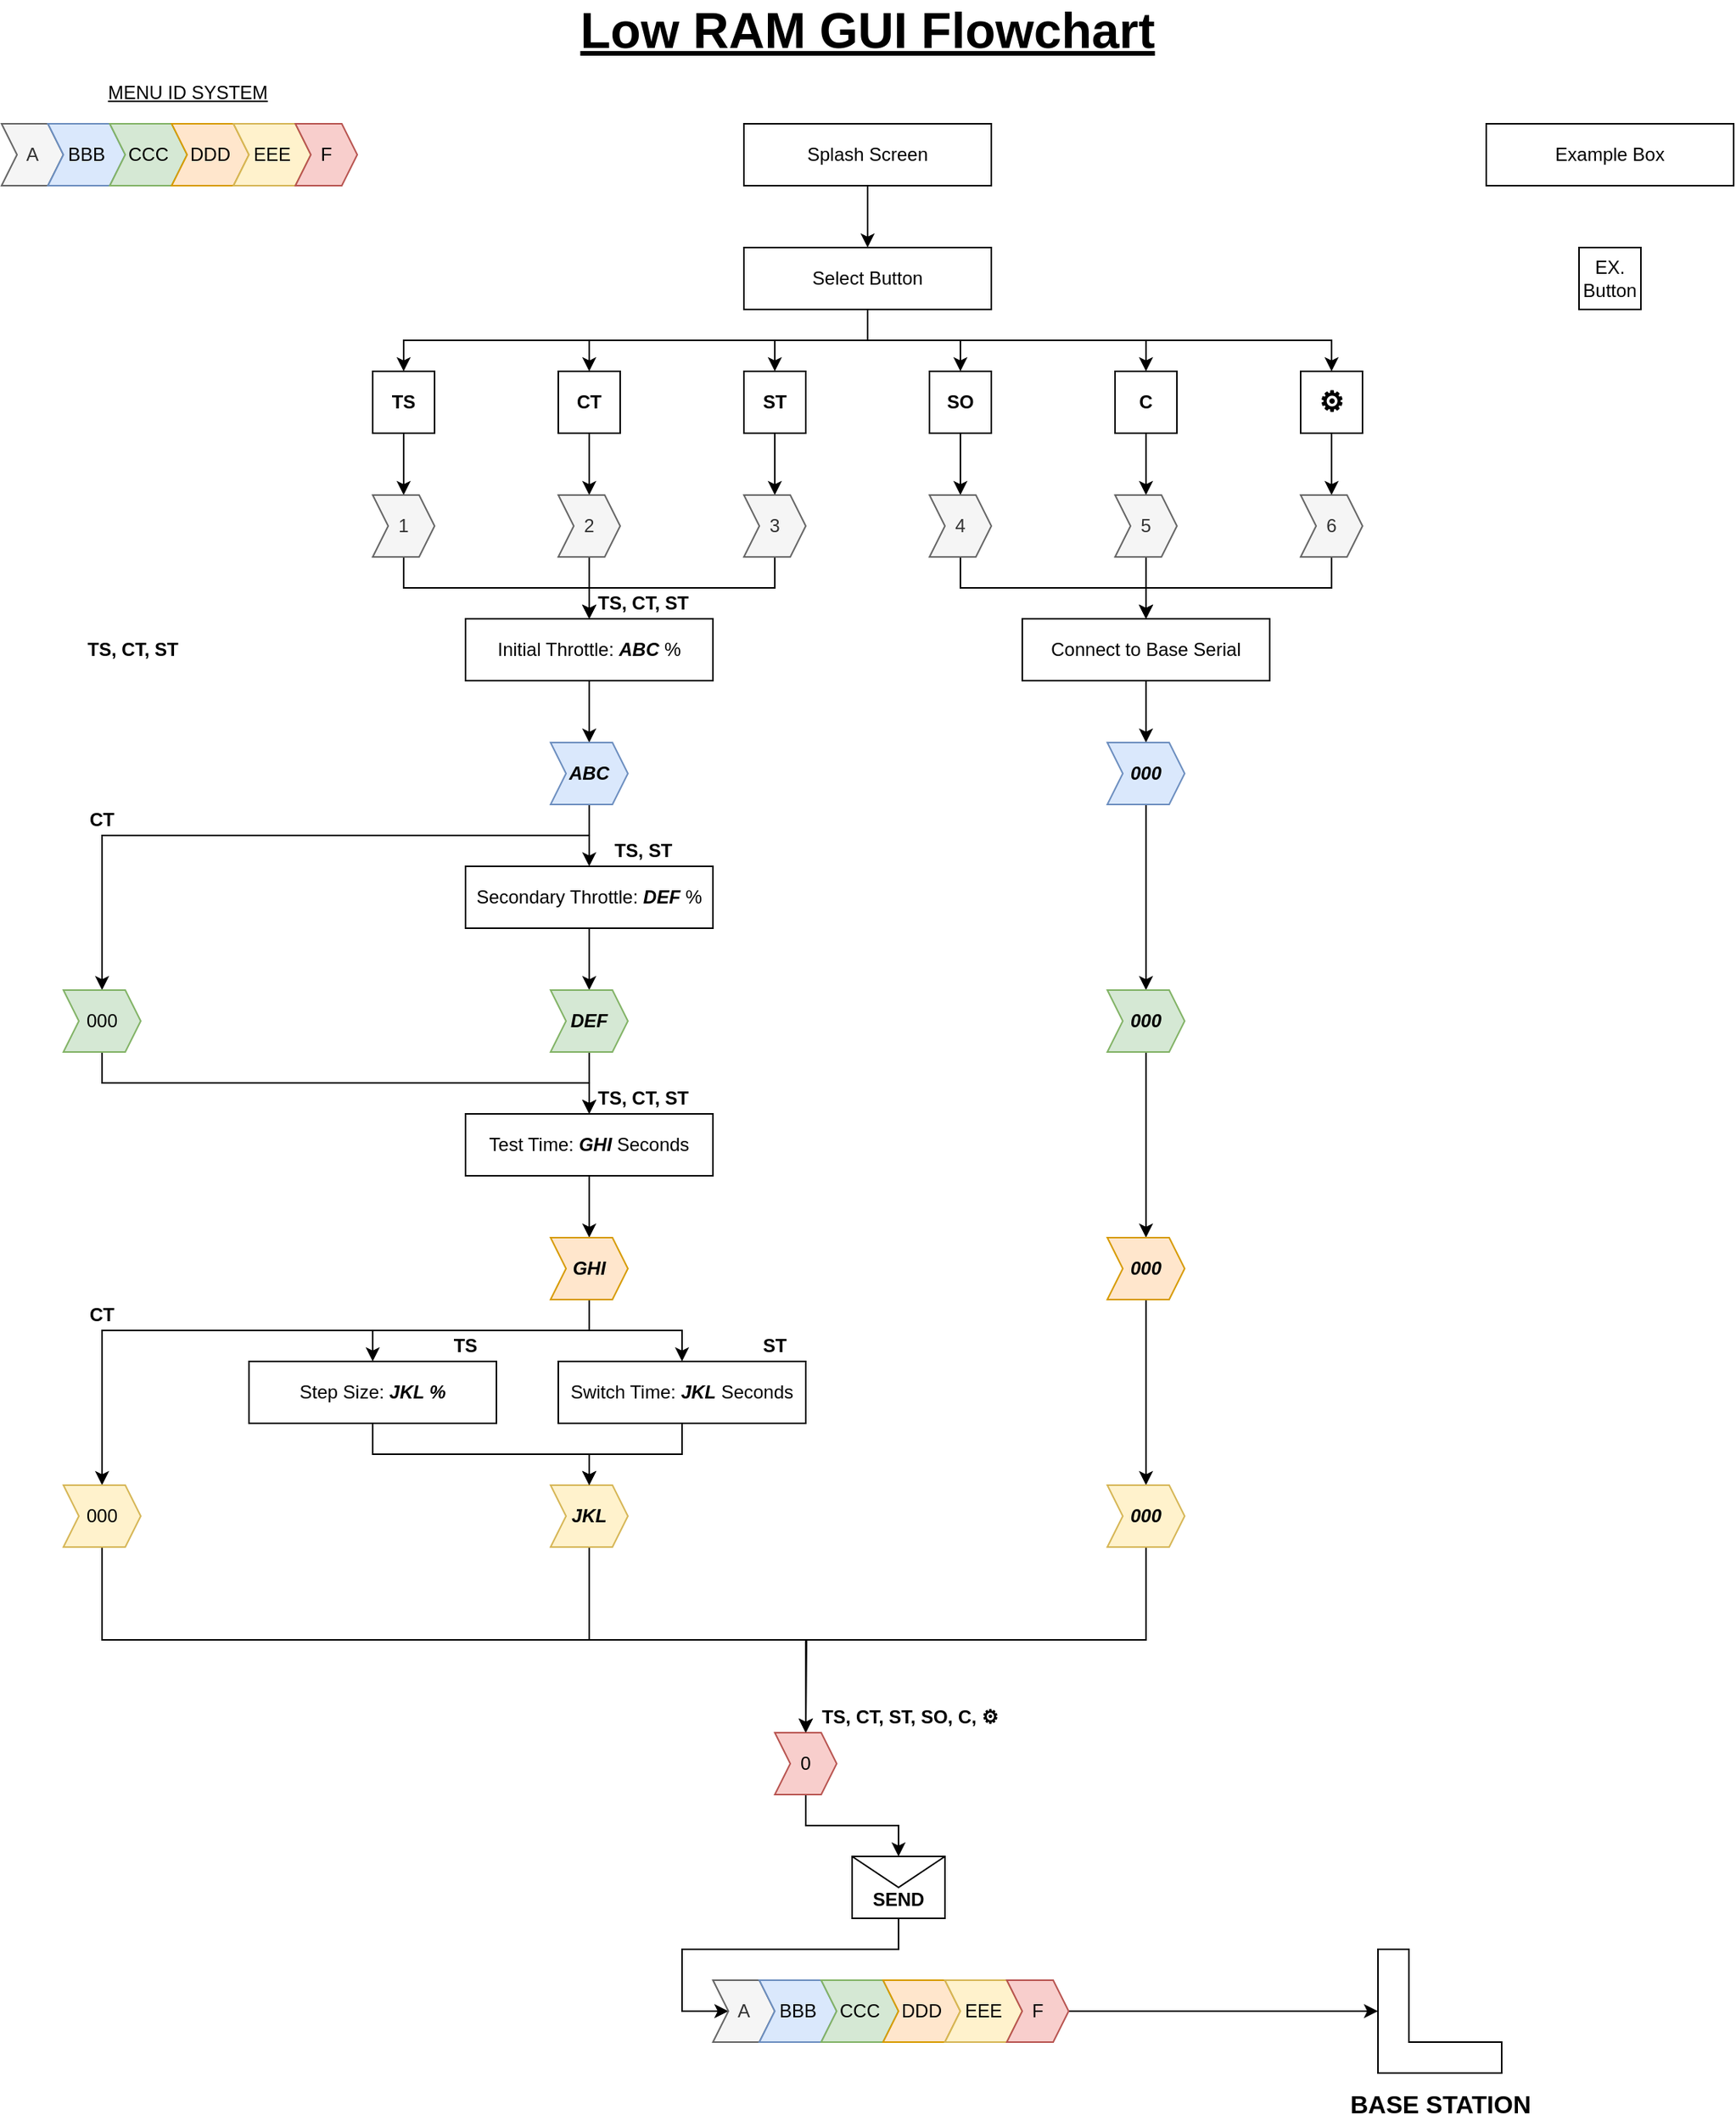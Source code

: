 <mxfile version="14.4.8" type="device"><diagram id="AKbvAHI2fHkp-03mVji-" name="Page-1"><mxGraphModel dx="2062" dy="1154" grid="1" gridSize="10" guides="1" tooltips="1" connect="1" arrows="1" fold="1" page="1" pageScale="1" pageWidth="1200" pageHeight="1600" math="0" shadow="0"><root><mxCell id="0"/><mxCell id="1" parent="0"/><mxCell id="xRw6has1vxs1SUQMgsNG-7" style="edgeStyle=orthogonalEdgeStyle;rounded=0;orthogonalLoop=1;jettySize=auto;html=1;exitX=0.5;exitY=1;exitDx=0;exitDy=0;" edge="1" parent="1" source="xRw6has1vxs1SUQMgsNG-1" target="xRw6has1vxs1SUQMgsNG-6"><mxGeometry relative="1" as="geometry"/></mxCell><mxCell id="xRw6has1vxs1SUQMgsNG-1" value="Splash Screen" style="rounded=0;whiteSpace=wrap;html=1;" vertex="1" parent="1"><mxGeometry x="520" y="120" width="160" height="40" as="geometry"/></mxCell><mxCell id="xRw6has1vxs1SUQMgsNG-21" style="edgeStyle=orthogonalEdgeStyle;rounded=0;orthogonalLoop=1;jettySize=auto;html=1;exitX=0.5;exitY=1;exitDx=0;exitDy=0;entryX=0.5;entryY=0;entryDx=0;entryDy=0;" edge="1" parent="1" source="xRw6has1vxs1SUQMgsNG-6" target="xRw6has1vxs1SUQMgsNG-16"><mxGeometry relative="1" as="geometry"><Array as="points"><mxPoint x="600" y="260"/><mxPoint x="300" y="260"/></Array></mxGeometry></mxCell><mxCell id="xRw6has1vxs1SUQMgsNG-22" style="edgeStyle=orthogonalEdgeStyle;rounded=0;orthogonalLoop=1;jettySize=auto;html=1;entryX=0.5;entryY=0;entryDx=0;entryDy=0;" edge="1" parent="1" source="xRw6has1vxs1SUQMgsNG-6" target="xRw6has1vxs1SUQMgsNG-13"><mxGeometry relative="1" as="geometry"><Array as="points"><mxPoint x="600" y="260"/><mxPoint x="420" y="260"/></Array></mxGeometry></mxCell><mxCell id="xRw6has1vxs1SUQMgsNG-23" style="edgeStyle=orthogonalEdgeStyle;rounded=0;orthogonalLoop=1;jettySize=auto;html=1;exitX=0.5;exitY=1;exitDx=0;exitDy=0;entryX=0.5;entryY=0;entryDx=0;entryDy=0;" edge="1" parent="1" source="xRw6has1vxs1SUQMgsNG-6" target="xRw6has1vxs1SUQMgsNG-10"><mxGeometry relative="1" as="geometry"/></mxCell><mxCell id="xRw6has1vxs1SUQMgsNG-24" style="edgeStyle=orthogonalEdgeStyle;rounded=0;orthogonalLoop=1;jettySize=auto;html=1;exitX=0.5;exitY=1;exitDx=0;exitDy=0;entryX=0.5;entryY=0;entryDx=0;entryDy=0;" edge="1" parent="1" source="xRw6has1vxs1SUQMgsNG-6" target="xRw6has1vxs1SUQMgsNG-17"><mxGeometry relative="1" as="geometry"/></mxCell><mxCell id="xRw6has1vxs1SUQMgsNG-25" style="edgeStyle=orthogonalEdgeStyle;rounded=0;orthogonalLoop=1;jettySize=auto;html=1;exitX=0.5;exitY=1;exitDx=0;exitDy=0;entryX=0.5;entryY=0;entryDx=0;entryDy=0;" edge="1" parent="1" source="xRw6has1vxs1SUQMgsNG-6" target="xRw6has1vxs1SUQMgsNG-18"><mxGeometry relative="1" as="geometry"/></mxCell><mxCell id="xRw6has1vxs1SUQMgsNG-26" style="edgeStyle=orthogonalEdgeStyle;rounded=0;orthogonalLoop=1;jettySize=auto;html=1;exitX=0.5;exitY=1;exitDx=0;exitDy=0;" edge="1" parent="1" source="xRw6has1vxs1SUQMgsNG-6" target="xRw6has1vxs1SUQMgsNG-19"><mxGeometry relative="1" as="geometry"/></mxCell><mxCell id="xRw6has1vxs1SUQMgsNG-6" value="Select Button" style="rounded=0;whiteSpace=wrap;html=1;" vertex="1" parent="1"><mxGeometry x="520" y="200" width="160" height="40" as="geometry"/></mxCell><mxCell id="xRw6has1vxs1SUQMgsNG-8" value="Example Box" style="rounded=0;whiteSpace=wrap;html=1;" vertex="1" parent="1"><mxGeometry x="1000" y="120" width="160" height="40" as="geometry"/></mxCell><mxCell id="xRw6has1vxs1SUQMgsNG-9" value="EX. Button" style="rounded=0;whiteSpace=wrap;html=1;" vertex="1" parent="1"><mxGeometry x="1060" y="200" width="40" height="40" as="geometry"/></mxCell><mxCell id="xRw6has1vxs1SUQMgsNG-82" style="edgeStyle=orthogonalEdgeStyle;rounded=0;orthogonalLoop=1;jettySize=auto;html=1;exitX=0.5;exitY=1;exitDx=0;exitDy=0;" edge="1" parent="1" source="xRw6has1vxs1SUQMgsNG-10" target="xRw6has1vxs1SUQMgsNG-57"><mxGeometry relative="1" as="geometry"/></mxCell><mxCell id="xRw6has1vxs1SUQMgsNG-10" value="&lt;b&gt;ST&lt;/b&gt;" style="rounded=0;whiteSpace=wrap;html=1;" vertex="1" parent="1"><mxGeometry x="520" y="280" width="40" height="40" as="geometry"/></mxCell><mxCell id="xRw6has1vxs1SUQMgsNG-81" style="edgeStyle=orthogonalEdgeStyle;rounded=0;orthogonalLoop=1;jettySize=auto;html=1;exitX=0.5;exitY=1;exitDx=0;exitDy=0;entryX=0.5;entryY=0;entryDx=0;entryDy=0;" edge="1" parent="1" source="xRw6has1vxs1SUQMgsNG-13" target="xRw6has1vxs1SUQMgsNG-51"><mxGeometry relative="1" as="geometry"/></mxCell><mxCell id="xRw6has1vxs1SUQMgsNG-13" value="&lt;b&gt;CT&lt;/b&gt;" style="rounded=0;whiteSpace=wrap;html=1;" vertex="1" parent="1"><mxGeometry x="400" y="280" width="40" height="40" as="geometry"/></mxCell><mxCell id="xRw6has1vxs1SUQMgsNG-80" style="edgeStyle=orthogonalEdgeStyle;rounded=0;orthogonalLoop=1;jettySize=auto;html=1;exitX=0.5;exitY=1;exitDx=0;exitDy=0;entryX=0.5;entryY=0;entryDx=0;entryDy=0;" edge="1" parent="1" source="xRw6has1vxs1SUQMgsNG-16" target="xRw6has1vxs1SUQMgsNG-49"><mxGeometry relative="1" as="geometry"/></mxCell><mxCell id="xRw6has1vxs1SUQMgsNG-16" value="&lt;b&gt;TS&lt;/b&gt;" style="rounded=0;whiteSpace=wrap;html=1;" vertex="1" parent="1"><mxGeometry x="280" y="280" width="40" height="40" as="geometry"/></mxCell><mxCell id="xRw6has1vxs1SUQMgsNG-83" style="edgeStyle=orthogonalEdgeStyle;rounded=0;orthogonalLoop=1;jettySize=auto;html=1;exitX=0.5;exitY=1;exitDx=0;exitDy=0;entryX=0.5;entryY=0;entryDx=0;entryDy=0;" edge="1" parent="1" source="xRw6has1vxs1SUQMgsNG-17" target="xRw6has1vxs1SUQMgsNG-56"><mxGeometry relative="1" as="geometry"/></mxCell><mxCell id="xRw6has1vxs1SUQMgsNG-17" value="&lt;b&gt;SO&lt;/b&gt;" style="rounded=0;whiteSpace=wrap;html=1;" vertex="1" parent="1"><mxGeometry x="640" y="280" width="40" height="40" as="geometry"/></mxCell><mxCell id="xRw6has1vxs1SUQMgsNG-84" style="edgeStyle=orthogonalEdgeStyle;rounded=0;orthogonalLoop=1;jettySize=auto;html=1;exitX=0.5;exitY=1;exitDx=0;exitDy=0;entryX=0.5;entryY=0;entryDx=0;entryDy=0;" edge="1" parent="1" source="xRw6has1vxs1SUQMgsNG-18" target="xRw6has1vxs1SUQMgsNG-55"><mxGeometry relative="1" as="geometry"/></mxCell><mxCell id="xRw6has1vxs1SUQMgsNG-18" value="&lt;b&gt;C&lt;/b&gt;" style="rounded=0;whiteSpace=wrap;html=1;" vertex="1" parent="1"><mxGeometry x="760" y="280" width="40" height="40" as="geometry"/></mxCell><mxCell id="xRw6has1vxs1SUQMgsNG-85" style="edgeStyle=orthogonalEdgeStyle;rounded=0;orthogonalLoop=1;jettySize=auto;html=1;exitX=0.5;exitY=1;exitDx=0;exitDy=0;entryX=0.5;entryY=0;entryDx=0;entryDy=0;" edge="1" parent="1" source="xRw6has1vxs1SUQMgsNG-19" target="xRw6has1vxs1SUQMgsNG-54"><mxGeometry relative="1" as="geometry"/></mxCell><mxCell id="xRw6has1vxs1SUQMgsNG-19" value="&lt;font style=&quot;font-size: 18px&quot;&gt;&lt;b&gt;⚙&lt;/b&gt;&lt;/font&gt;" style="rounded=0;whiteSpace=wrap;html=1;" vertex="1" parent="1"><mxGeometry x="880" y="280" width="40" height="40" as="geometry"/></mxCell><mxCell id="xRw6has1vxs1SUQMgsNG-65" style="edgeStyle=orthogonalEdgeStyle;rounded=0;orthogonalLoop=1;jettySize=auto;html=1;exitX=0.5;exitY=1;exitDx=0;exitDy=0;entryX=0.5;entryY=0;entryDx=0;entryDy=0;" edge="1" parent="1" source="xRw6has1vxs1SUQMgsNG-20" target="xRw6has1vxs1SUQMgsNG-64"><mxGeometry relative="1" as="geometry"/></mxCell><mxCell id="xRw6has1vxs1SUQMgsNG-20" value="Initial Throttle: &lt;i style=&quot;font-weight: bold&quot;&gt;ABC&amp;nbsp;&lt;/i&gt;%" style="rounded=0;whiteSpace=wrap;html=1;" vertex="1" parent="1"><mxGeometry x="340" y="440" width="160" height="40" as="geometry"/></mxCell><mxCell id="xRw6has1vxs1SUQMgsNG-34" value="&lt;font style=&quot;font-size: 32px&quot;&gt;&lt;b&gt;&lt;u&gt;Low RAM GUI Flowchart&lt;/u&gt;&lt;/b&gt;&lt;/font&gt;" style="text;html=1;strokeColor=none;fillColor=none;align=center;verticalAlign=middle;whiteSpace=wrap;rounded=0;" vertex="1" parent="1"><mxGeometry x="280" y="40" width="640" height="40" as="geometry"/></mxCell><mxCell id="xRw6has1vxs1SUQMgsNG-35" value="&lt;u&gt;MENU ID SYSTEM&lt;/u&gt;" style="text;html=1;align=center;verticalAlign=middle;resizable=0;points=[];autosize=1;" vertex="1" parent="1"><mxGeometry x="100" y="90" width="120" height="20" as="geometry"/></mxCell><mxCell id="xRw6has1vxs1SUQMgsNG-38" value="A" style="shape=step;perimeter=stepPerimeter;whiteSpace=wrap;html=1;fixedSize=1;size=10;fillColor=#f5f5f5;strokeColor=#666666;fontColor=#333333;" vertex="1" parent="1"><mxGeometry x="40" y="120" width="40" height="40" as="geometry"/></mxCell><mxCell id="xRw6has1vxs1SUQMgsNG-39" value="BBB" style="shape=step;perimeter=stepPerimeter;whiteSpace=wrap;html=1;fixedSize=1;size=10;fillColor=#dae8fc;strokeColor=#6c8ebf;" vertex="1" parent="1"><mxGeometry x="70" y="120" width="50" height="40" as="geometry"/></mxCell><mxCell id="xRw6has1vxs1SUQMgsNG-41" value="CCC" style="shape=step;perimeter=stepPerimeter;whiteSpace=wrap;html=1;fixedSize=1;size=10;fillColor=#d5e8d4;strokeColor=#82b366;" vertex="1" parent="1"><mxGeometry x="110" y="120" width="50" height="40" as="geometry"/></mxCell><mxCell id="xRw6has1vxs1SUQMgsNG-42" value="DDD" style="shape=step;perimeter=stepPerimeter;whiteSpace=wrap;html=1;fixedSize=1;size=10;fillColor=#ffe6cc;strokeColor=#d79b00;" vertex="1" parent="1"><mxGeometry x="150" y="120" width="50" height="40" as="geometry"/></mxCell><mxCell id="xRw6has1vxs1SUQMgsNG-43" value="EEE" style="shape=step;perimeter=stepPerimeter;whiteSpace=wrap;html=1;fixedSize=1;size=10;fillColor=#fff2cc;strokeColor=#d6b656;" vertex="1" parent="1"><mxGeometry x="190" y="120" width="50" height="40" as="geometry"/></mxCell><mxCell id="xRw6has1vxs1SUQMgsNG-47" value="F" style="shape=step;perimeter=stepPerimeter;whiteSpace=wrap;html=1;fixedSize=1;size=10;fillColor=#f8cecc;strokeColor=#b85450;" vertex="1" parent="1"><mxGeometry x="230" y="120" width="40" height="40" as="geometry"/></mxCell><mxCell id="xRw6has1vxs1SUQMgsNG-59" style="edgeStyle=orthogonalEdgeStyle;rounded=0;orthogonalLoop=1;jettySize=auto;html=1;exitX=0.5;exitY=1;exitDx=0;exitDy=0;" edge="1" parent="1" source="xRw6has1vxs1SUQMgsNG-49" target="xRw6has1vxs1SUQMgsNG-20"><mxGeometry relative="1" as="geometry"><Array as="points"><mxPoint x="300" y="420"/><mxPoint x="420" y="420"/></Array></mxGeometry></mxCell><mxCell id="xRw6has1vxs1SUQMgsNG-49" value="1" style="shape=step;perimeter=stepPerimeter;whiteSpace=wrap;html=1;fixedSize=1;size=10;fillColor=#f5f5f5;strokeColor=#666666;fontColor=#333333;" vertex="1" parent="1"><mxGeometry x="280" y="360" width="40" height="40" as="geometry"/></mxCell><mxCell id="xRw6has1vxs1SUQMgsNG-61" style="edgeStyle=orthogonalEdgeStyle;rounded=0;orthogonalLoop=1;jettySize=auto;html=1;exitX=0.5;exitY=1;exitDx=0;exitDy=0;" edge="1" parent="1" source="xRw6has1vxs1SUQMgsNG-51" target="xRw6has1vxs1SUQMgsNG-20"><mxGeometry relative="1" as="geometry"><mxPoint x="420" y="440" as="targetPoint"/></mxGeometry></mxCell><mxCell id="xRw6has1vxs1SUQMgsNG-51" value="2" style="shape=step;perimeter=stepPerimeter;whiteSpace=wrap;html=1;fixedSize=1;size=10;fillColor=#f5f5f5;strokeColor=#666666;fontColor=#333333;" vertex="1" parent="1"><mxGeometry x="400" y="360" width="40" height="40" as="geometry"/></mxCell><mxCell id="xRw6has1vxs1SUQMgsNG-145" style="edgeStyle=orthogonalEdgeStyle;rounded=0;orthogonalLoop=1;jettySize=auto;html=1;exitX=0.5;exitY=1;exitDx=0;exitDy=0;entryX=0.5;entryY=0;entryDx=0;entryDy=0;" edge="1" parent="1" source="xRw6has1vxs1SUQMgsNG-54" target="xRw6has1vxs1SUQMgsNG-142"><mxGeometry relative="1" as="geometry"/></mxCell><mxCell id="xRw6has1vxs1SUQMgsNG-54" value="6" style="shape=step;perimeter=stepPerimeter;whiteSpace=wrap;html=1;fixedSize=1;size=10;fillColor=#f5f5f5;strokeColor=#666666;fontColor=#333333;" vertex="1" parent="1"><mxGeometry x="880" y="360" width="40" height="40" as="geometry"/></mxCell><mxCell id="xRw6has1vxs1SUQMgsNG-144" style="edgeStyle=orthogonalEdgeStyle;rounded=0;orthogonalLoop=1;jettySize=auto;html=1;exitX=0.5;exitY=1;exitDx=0;exitDy=0;entryX=0.5;entryY=0;entryDx=0;entryDy=0;" edge="1" parent="1" source="xRw6has1vxs1SUQMgsNG-55" target="xRw6has1vxs1SUQMgsNG-142"><mxGeometry relative="1" as="geometry"><mxPoint x="780" y="440" as="targetPoint"/></mxGeometry></mxCell><mxCell id="xRw6has1vxs1SUQMgsNG-55" value="5" style="shape=step;perimeter=stepPerimeter;whiteSpace=wrap;html=1;fixedSize=1;size=10;fillColor=#f5f5f5;strokeColor=#666666;fontColor=#333333;" vertex="1" parent="1"><mxGeometry x="760" y="360" width="40" height="40" as="geometry"/></mxCell><mxCell id="xRw6has1vxs1SUQMgsNG-143" style="edgeStyle=orthogonalEdgeStyle;rounded=0;orthogonalLoop=1;jettySize=auto;html=1;exitX=0.5;exitY=1;exitDx=0;exitDy=0;" edge="1" parent="1" source="xRw6has1vxs1SUQMgsNG-56" target="xRw6has1vxs1SUQMgsNG-142"><mxGeometry relative="1" as="geometry"/></mxCell><mxCell id="xRw6has1vxs1SUQMgsNG-56" value="4" style="shape=step;perimeter=stepPerimeter;whiteSpace=wrap;html=1;fixedSize=1;size=10;fillColor=#f5f5f5;strokeColor=#666666;fontColor=#333333;" vertex="1" parent="1"><mxGeometry x="640" y="360" width="40" height="40" as="geometry"/></mxCell><mxCell id="xRw6has1vxs1SUQMgsNG-62" style="edgeStyle=orthogonalEdgeStyle;rounded=0;orthogonalLoop=1;jettySize=auto;html=1;exitX=0.5;exitY=1;exitDx=0;exitDy=0;entryX=0.5;entryY=0;entryDx=0;entryDy=0;" edge="1" parent="1" source="xRw6has1vxs1SUQMgsNG-57" target="xRw6has1vxs1SUQMgsNG-20"><mxGeometry relative="1" as="geometry"><Array as="points"><mxPoint x="540" y="420"/><mxPoint x="420" y="420"/></Array></mxGeometry></mxCell><mxCell id="xRw6has1vxs1SUQMgsNG-57" value="3" style="shape=step;perimeter=stepPerimeter;whiteSpace=wrap;html=1;fixedSize=1;size=10;fillColor=#f5f5f5;strokeColor=#666666;fontColor=#333333;" vertex="1" parent="1"><mxGeometry x="520" y="360" width="40" height="40" as="geometry"/></mxCell><mxCell id="xRw6has1vxs1SUQMgsNG-67" style="edgeStyle=orthogonalEdgeStyle;rounded=0;orthogonalLoop=1;jettySize=auto;html=1;exitX=0.5;exitY=1;exitDx=0;exitDy=0;entryX=0.5;entryY=0;entryDx=0;entryDy=0;" edge="1" parent="1" source="xRw6has1vxs1SUQMgsNG-64" target="xRw6has1vxs1SUQMgsNG-66"><mxGeometry relative="1" as="geometry"/></mxCell><mxCell id="xRw6has1vxs1SUQMgsNG-72" style="edgeStyle=orthogonalEdgeStyle;rounded=0;orthogonalLoop=1;jettySize=auto;html=1;exitX=0.5;exitY=1;exitDx=0;exitDy=0;entryX=0.5;entryY=0;entryDx=0;entryDy=0;" edge="1" parent="1" source="xRw6has1vxs1SUQMgsNG-64" target="xRw6has1vxs1SUQMgsNG-70"><mxGeometry relative="1" as="geometry"><Array as="points"><mxPoint x="420" y="580"/><mxPoint x="105" y="580"/></Array></mxGeometry></mxCell><mxCell id="xRw6has1vxs1SUQMgsNG-64" value="&lt;i&gt;&lt;b&gt;ABC&lt;/b&gt;&lt;/i&gt;" style="shape=step;perimeter=stepPerimeter;whiteSpace=wrap;html=1;fixedSize=1;size=10;fillColor=#dae8fc;strokeColor=#6c8ebf;" vertex="1" parent="1"><mxGeometry x="395" y="520" width="50" height="40" as="geometry"/></mxCell><mxCell id="xRw6has1vxs1SUQMgsNG-69" style="edgeStyle=orthogonalEdgeStyle;rounded=0;orthogonalLoop=1;jettySize=auto;html=1;exitX=0.5;exitY=1;exitDx=0;exitDy=0;entryX=0.5;entryY=0;entryDx=0;entryDy=0;" edge="1" parent="1" source="xRw6has1vxs1SUQMgsNG-66" target="xRw6has1vxs1SUQMgsNG-68"><mxGeometry relative="1" as="geometry"/></mxCell><mxCell id="xRw6has1vxs1SUQMgsNG-66" value="Secondary Throttle: &lt;i style=&quot;font-weight: bold&quot;&gt;DEF&amp;nbsp;&lt;/i&gt;%" style="rounded=0;whiteSpace=wrap;html=1;" vertex="1" parent="1"><mxGeometry x="340" y="600" width="160" height="40" as="geometry"/></mxCell><mxCell id="xRw6has1vxs1SUQMgsNG-76" style="edgeStyle=orthogonalEdgeStyle;rounded=0;orthogonalLoop=1;jettySize=auto;html=1;exitX=0.5;exitY=1;exitDx=0;exitDy=0;" edge="1" parent="1" source="xRw6has1vxs1SUQMgsNG-68"><mxGeometry relative="1" as="geometry"><mxPoint x="420" y="760" as="targetPoint"/></mxGeometry></mxCell><mxCell id="xRw6has1vxs1SUQMgsNG-68" value="&lt;b&gt;&lt;i&gt;DEF&lt;/i&gt;&lt;/b&gt;" style="shape=step;perimeter=stepPerimeter;whiteSpace=wrap;html=1;fixedSize=1;size=10;fillColor=#d5e8d4;strokeColor=#82b366;" vertex="1" parent="1"><mxGeometry x="395" y="680" width="50" height="40" as="geometry"/></mxCell><mxCell id="xRw6has1vxs1SUQMgsNG-75" style="edgeStyle=orthogonalEdgeStyle;rounded=0;orthogonalLoop=1;jettySize=auto;html=1;exitX=0.5;exitY=1;exitDx=0;exitDy=0;" edge="1" parent="1" source="xRw6has1vxs1SUQMgsNG-70" target="xRw6has1vxs1SUQMgsNG-74"><mxGeometry relative="1" as="geometry"/></mxCell><mxCell id="xRw6has1vxs1SUQMgsNG-70" value="000" style="shape=step;perimeter=stepPerimeter;whiteSpace=wrap;html=1;fixedSize=1;size=10;fillColor=#d5e8d4;strokeColor=#82b366;" vertex="1" parent="1"><mxGeometry x="80" y="680" width="50" height="40" as="geometry"/></mxCell><mxCell id="xRw6has1vxs1SUQMgsNG-73" value="&lt;b&gt;CT&lt;/b&gt;" style="text;html=1;strokeColor=none;fillColor=none;align=center;verticalAlign=middle;whiteSpace=wrap;rounded=0;" vertex="1" parent="1"><mxGeometry x="85" y="560" width="40" height="20" as="geometry"/></mxCell><mxCell id="xRw6has1vxs1SUQMgsNG-79" style="edgeStyle=orthogonalEdgeStyle;rounded=0;orthogonalLoop=1;jettySize=auto;html=1;exitX=0.5;exitY=1;exitDx=0;exitDy=0;" edge="1" parent="1" source="xRw6has1vxs1SUQMgsNG-74" target="xRw6has1vxs1SUQMgsNG-77"><mxGeometry relative="1" as="geometry"/></mxCell><mxCell id="xRw6has1vxs1SUQMgsNG-74" value="Test Time: &lt;i style=&quot;font-weight: bold&quot;&gt;GHI &lt;/i&gt;Seconds" style="rounded=0;whiteSpace=wrap;html=1;" vertex="1" parent="1"><mxGeometry x="340" y="760" width="160" height="40" as="geometry"/></mxCell><mxCell id="xRw6has1vxs1SUQMgsNG-91" style="edgeStyle=orthogonalEdgeStyle;rounded=0;orthogonalLoop=1;jettySize=auto;html=1;exitX=0.5;exitY=1;exitDx=0;exitDy=0;entryX=0.5;entryY=0;entryDx=0;entryDy=0;" edge="1" parent="1" source="xRw6has1vxs1SUQMgsNG-77" target="xRw6has1vxs1SUQMgsNG-88"><mxGeometry relative="1" as="geometry"/></mxCell><mxCell id="xRw6has1vxs1SUQMgsNG-92" style="edgeStyle=orthogonalEdgeStyle;rounded=0;orthogonalLoop=1;jettySize=auto;html=1;exitX=0.5;exitY=1;exitDx=0;exitDy=0;entryX=0.5;entryY=0;entryDx=0;entryDy=0;" edge="1" parent="1" source="xRw6has1vxs1SUQMgsNG-77" target="xRw6has1vxs1SUQMgsNG-87"><mxGeometry relative="1" as="geometry"/></mxCell><mxCell id="xRw6has1vxs1SUQMgsNG-93" style="edgeStyle=orthogonalEdgeStyle;rounded=0;orthogonalLoop=1;jettySize=auto;html=1;exitX=0.5;exitY=1;exitDx=0;exitDy=0;entryX=0.5;entryY=0;entryDx=0;entryDy=0;" edge="1" parent="1" source="xRw6has1vxs1SUQMgsNG-77" target="xRw6has1vxs1SUQMgsNG-89"><mxGeometry relative="1" as="geometry"><Array as="points"><mxPoint x="420" y="900"/><mxPoint x="105" y="900"/></Array></mxGeometry></mxCell><mxCell id="xRw6has1vxs1SUQMgsNG-77" value="&lt;b&gt;&lt;i&gt;GHI&lt;/i&gt;&lt;/b&gt;" style="shape=step;perimeter=stepPerimeter;whiteSpace=wrap;html=1;fixedSize=1;size=10;fillColor=#ffe6cc;strokeColor=#d79b00;" vertex="1" parent="1"><mxGeometry x="395" y="840" width="50" height="40" as="geometry"/></mxCell><mxCell id="xRw6has1vxs1SUQMgsNG-139" style="edgeStyle=orthogonalEdgeStyle;rounded=0;orthogonalLoop=1;jettySize=auto;html=1;exitX=0.5;exitY=1;exitDx=0;exitDy=0;entryX=0.5;entryY=0;entryDx=0;entryDy=0;" edge="1" parent="1" source="xRw6has1vxs1SUQMgsNG-86" target="xRw6has1vxs1SUQMgsNG-104"><mxGeometry relative="1" as="geometry"/></mxCell><mxCell id="xRw6has1vxs1SUQMgsNG-86" value="&lt;b&gt;&lt;i&gt;JKL&lt;/i&gt;&lt;/b&gt;" style="shape=step;perimeter=stepPerimeter;whiteSpace=wrap;html=1;fixedSize=1;size=10;fillColor=#fff2cc;strokeColor=#d6b656;" vertex="1" parent="1"><mxGeometry x="395" y="1000" width="50" height="40" as="geometry"/></mxCell><mxCell id="xRw6has1vxs1SUQMgsNG-102" style="edgeStyle=orthogonalEdgeStyle;rounded=0;orthogonalLoop=1;jettySize=auto;html=1;exitX=0.5;exitY=1;exitDx=0;exitDy=0;entryX=0.5;entryY=0;entryDx=0;entryDy=0;" edge="1" parent="1" source="xRw6has1vxs1SUQMgsNG-87" target="xRw6has1vxs1SUQMgsNG-86"><mxGeometry relative="1" as="geometry"/></mxCell><mxCell id="xRw6has1vxs1SUQMgsNG-87" value="Step Size: &lt;i style=&quot;font-weight: bold&quot;&gt;JKL %&lt;/i&gt;" style="rounded=0;whiteSpace=wrap;html=1;" vertex="1" parent="1"><mxGeometry x="200" y="920" width="160" height="40" as="geometry"/></mxCell><mxCell id="xRw6has1vxs1SUQMgsNG-103" style="edgeStyle=orthogonalEdgeStyle;rounded=0;orthogonalLoop=1;jettySize=auto;html=1;exitX=0.5;exitY=1;exitDx=0;exitDy=0;entryX=0.5;entryY=0;entryDx=0;entryDy=0;" edge="1" parent="1" source="xRw6has1vxs1SUQMgsNG-88" target="xRw6has1vxs1SUQMgsNG-86"><mxGeometry relative="1" as="geometry"/></mxCell><mxCell id="xRw6has1vxs1SUQMgsNG-88" value="Switch Time: &lt;i style=&quot;font-weight: bold&quot;&gt;JKL&amp;nbsp;&lt;/i&gt;Seconds" style="rounded=0;whiteSpace=wrap;html=1;" vertex="1" parent="1"><mxGeometry x="400" y="920" width="160" height="40" as="geometry"/></mxCell><mxCell id="xRw6has1vxs1SUQMgsNG-106" style="edgeStyle=orthogonalEdgeStyle;rounded=0;orthogonalLoop=1;jettySize=auto;html=1;exitX=0.5;exitY=1;exitDx=0;exitDy=0;entryX=0.5;entryY=0;entryDx=0;entryDy=0;" edge="1" parent="1" source="xRw6has1vxs1SUQMgsNG-89" target="xRw6has1vxs1SUQMgsNG-104"><mxGeometry relative="1" as="geometry"/></mxCell><mxCell id="xRw6has1vxs1SUQMgsNG-89" value="000" style="shape=step;perimeter=stepPerimeter;whiteSpace=wrap;html=1;fixedSize=1;size=10;fillColor=#fff2cc;strokeColor=#d6b656;" vertex="1" parent="1"><mxGeometry x="80" y="1000" width="50" height="40" as="geometry"/></mxCell><mxCell id="xRw6has1vxs1SUQMgsNG-94" value="&lt;b&gt;CT&lt;/b&gt;" style="text;html=1;strokeColor=none;fillColor=none;align=center;verticalAlign=middle;whiteSpace=wrap;rounded=0;" vertex="1" parent="1"><mxGeometry x="85" y="880" width="40" height="20" as="geometry"/></mxCell><mxCell id="xRw6has1vxs1SUQMgsNG-95" value="&lt;b&gt;TS&lt;/b&gt;" style="text;html=1;strokeColor=none;fillColor=none;align=center;verticalAlign=middle;whiteSpace=wrap;rounded=0;" vertex="1" parent="1"><mxGeometry x="320" y="900" width="40" height="20" as="geometry"/></mxCell><mxCell id="xRw6has1vxs1SUQMgsNG-96" value="&lt;b&gt;ST&lt;/b&gt;" style="text;html=1;strokeColor=none;fillColor=none;align=center;verticalAlign=middle;whiteSpace=wrap;rounded=0;" vertex="1" parent="1"><mxGeometry x="520" y="900" width="40" height="20" as="geometry"/></mxCell><mxCell id="xRw6has1vxs1SUQMgsNG-97" value="&lt;b&gt;TS, CT, ST&lt;/b&gt;" style="text;html=1;strokeColor=none;fillColor=none;align=center;verticalAlign=middle;whiteSpace=wrap;rounded=0;" vertex="1" parent="1"><mxGeometry x="420" y="420" width="70" height="20" as="geometry"/></mxCell><mxCell id="xRw6has1vxs1SUQMgsNG-99" value="&lt;b&gt;TS, CT, ST, SO, C,&amp;nbsp;&lt;/b&gt;&lt;b&gt;⚙&lt;/b&gt;" style="text;html=1;strokeColor=none;fillColor=none;align=center;verticalAlign=middle;whiteSpace=wrap;rounded=0;" vertex="1" parent="1"><mxGeometry x="565" y="1140" width="125" height="20" as="geometry"/></mxCell><mxCell id="xRw6has1vxs1SUQMgsNG-100" value="&lt;b&gt;TS, ST&lt;/b&gt;" style="text;html=1;strokeColor=none;fillColor=none;align=center;verticalAlign=middle;whiteSpace=wrap;rounded=0;" vertex="1" parent="1"><mxGeometry x="420" y="580" width="70" height="20" as="geometry"/></mxCell><mxCell id="xRw6has1vxs1SUQMgsNG-101" value="&lt;b&gt;TS, CT, ST&lt;/b&gt;" style="text;html=1;strokeColor=none;fillColor=none;align=center;verticalAlign=middle;whiteSpace=wrap;rounded=0;" vertex="1" parent="1"><mxGeometry x="420" y="740" width="70" height="20" as="geometry"/></mxCell><mxCell id="xRw6has1vxs1SUQMgsNG-117" style="edgeStyle=orthogonalEdgeStyle;rounded=0;orthogonalLoop=1;jettySize=auto;html=1;exitX=0.5;exitY=1;exitDx=0;exitDy=0;" edge="1" parent="1" source="xRw6has1vxs1SUQMgsNG-104" target="xRw6has1vxs1SUQMgsNG-110"><mxGeometry relative="1" as="geometry"/></mxCell><mxCell id="xRw6has1vxs1SUQMgsNG-104" value="0" style="shape=step;perimeter=stepPerimeter;whiteSpace=wrap;html=1;fixedSize=1;size=10;fillColor=#f8cecc;strokeColor=#b85450;" vertex="1" parent="1"><mxGeometry x="540" y="1160" width="40" height="40" as="geometry"/></mxCell><mxCell id="xRw6has1vxs1SUQMgsNG-119" style="edgeStyle=orthogonalEdgeStyle;rounded=0;orthogonalLoop=1;jettySize=auto;html=1;exitX=0.5;exitY=1;exitDx=0;exitDy=0;entryX=0;entryY=0.5;entryDx=0;entryDy=0;" edge="1" parent="1" source="xRw6has1vxs1SUQMgsNG-110" target="xRw6has1vxs1SUQMgsNG-111"><mxGeometry relative="1" as="geometry"><Array as="points"><mxPoint x="620" y="1300"/><mxPoint x="480" y="1300"/><mxPoint x="480" y="1340"/></Array></mxGeometry></mxCell><mxCell id="xRw6has1vxs1SUQMgsNG-110" value="&lt;b&gt;&lt;br&gt;SEND&lt;/b&gt;" style="shape=message;html=1;whiteSpace=wrap;html=1;outlineConnect=0;" vertex="1" parent="1"><mxGeometry x="590" y="1240" width="60" height="40" as="geometry"/></mxCell><mxCell id="xRw6has1vxs1SUQMgsNG-111" value="A" style="shape=step;perimeter=stepPerimeter;whiteSpace=wrap;html=1;fixedSize=1;size=10;fillColor=#f5f5f5;strokeColor=#666666;fontColor=#333333;" vertex="1" parent="1"><mxGeometry x="500" y="1320" width="40" height="40" as="geometry"/></mxCell><mxCell id="xRw6has1vxs1SUQMgsNG-112" value="BBB" style="shape=step;perimeter=stepPerimeter;whiteSpace=wrap;html=1;fixedSize=1;size=10;fillColor=#dae8fc;strokeColor=#6c8ebf;" vertex="1" parent="1"><mxGeometry x="530" y="1320" width="50" height="40" as="geometry"/></mxCell><mxCell id="xRw6has1vxs1SUQMgsNG-113" value="CCC" style="shape=step;perimeter=stepPerimeter;whiteSpace=wrap;html=1;fixedSize=1;size=10;fillColor=#d5e8d4;strokeColor=#82b366;" vertex="1" parent="1"><mxGeometry x="570" y="1320" width="50" height="40" as="geometry"/></mxCell><mxCell id="xRw6has1vxs1SUQMgsNG-114" value="DDD" style="shape=step;perimeter=stepPerimeter;whiteSpace=wrap;html=1;fixedSize=1;size=10;fillColor=#ffe6cc;strokeColor=#d79b00;" vertex="1" parent="1"><mxGeometry x="610" y="1320" width="50" height="40" as="geometry"/></mxCell><mxCell id="xRw6has1vxs1SUQMgsNG-115" value="EEE" style="shape=step;perimeter=stepPerimeter;whiteSpace=wrap;html=1;fixedSize=1;size=10;fillColor=#fff2cc;strokeColor=#d6b656;" vertex="1" parent="1"><mxGeometry x="650" y="1320" width="50" height="40" as="geometry"/></mxCell><mxCell id="xRw6has1vxs1SUQMgsNG-121" style="edgeStyle=orthogonalEdgeStyle;rounded=0;orthogonalLoop=1;jettySize=auto;html=1;exitX=1;exitY=0.5;exitDx=0;exitDy=0;entryX=0.5;entryY=0;entryDx=0;entryDy=0;entryPerimeter=0;" edge="1" parent="1" source="xRw6has1vxs1SUQMgsNG-116" target="xRw6has1vxs1SUQMgsNG-120"><mxGeometry relative="1" as="geometry"/></mxCell><mxCell id="xRw6has1vxs1SUQMgsNG-116" value="F" style="shape=step;perimeter=stepPerimeter;whiteSpace=wrap;html=1;fixedSize=1;size=10;fillColor=#f8cecc;strokeColor=#b85450;" vertex="1" parent="1"><mxGeometry x="690" y="1320" width="40" height="40" as="geometry"/></mxCell><mxCell id="xRw6has1vxs1SUQMgsNG-120" value="" style="shape=corner;whiteSpace=wrap;html=1;rotation=-90;" vertex="1" parent="1"><mxGeometry x="930" y="1300" width="80" height="80" as="geometry"/></mxCell><mxCell id="xRw6has1vxs1SUQMgsNG-122" value="&lt;b&gt;&lt;font style=&quot;font-size: 16px&quot;&gt;BASE STATION&lt;/font&gt;&lt;/b&gt;" style="text;html=1;align=center;verticalAlign=middle;resizable=0;points=[];autosize=1;" vertex="1" parent="1"><mxGeometry x="905" y="1390" width="130" height="20" as="geometry"/></mxCell><mxCell id="xRw6has1vxs1SUQMgsNG-164" style="edgeStyle=orthogonalEdgeStyle;rounded=0;orthogonalLoop=1;jettySize=auto;html=1;exitX=0.5;exitY=1;exitDx=0;exitDy=0;entryX=0.5;entryY=0;entryDx=0;entryDy=0;" edge="1" parent="1" source="xRw6has1vxs1SUQMgsNG-142" target="xRw6has1vxs1SUQMgsNG-151"><mxGeometry relative="1" as="geometry"/></mxCell><mxCell id="xRw6has1vxs1SUQMgsNG-142" value="Connect to Base Serial" style="rounded=0;whiteSpace=wrap;html=1;" vertex="1" parent="1"><mxGeometry x="700" y="440" width="160" height="40" as="geometry"/></mxCell><mxCell id="xRw6has1vxs1SUQMgsNG-156" style="edgeStyle=orthogonalEdgeStyle;rounded=0;orthogonalLoop=1;jettySize=auto;html=1;exitX=0.5;exitY=1;exitDx=0;exitDy=0;" edge="1" parent="1" source="xRw6has1vxs1SUQMgsNG-151" target="xRw6has1vxs1SUQMgsNG-152"><mxGeometry relative="1" as="geometry"/></mxCell><mxCell id="xRw6has1vxs1SUQMgsNG-151" value="&lt;i&gt;&lt;b&gt;000&lt;/b&gt;&lt;/i&gt;" style="shape=step;perimeter=stepPerimeter;whiteSpace=wrap;html=1;fixedSize=1;size=10;fillColor=#dae8fc;strokeColor=#6c8ebf;" vertex="1" parent="1"><mxGeometry x="755" y="520" width="50" height="40" as="geometry"/></mxCell><mxCell id="xRw6has1vxs1SUQMgsNG-157" style="edgeStyle=orthogonalEdgeStyle;rounded=0;orthogonalLoop=1;jettySize=auto;html=1;exitX=0.5;exitY=1;exitDx=0;exitDy=0;entryX=0.5;entryY=0;entryDx=0;entryDy=0;" edge="1" parent="1" source="xRw6has1vxs1SUQMgsNG-152" target="xRw6has1vxs1SUQMgsNG-153"><mxGeometry relative="1" as="geometry"/></mxCell><mxCell id="xRw6has1vxs1SUQMgsNG-152" value="&lt;b&gt;&lt;i&gt;000&lt;/i&gt;&lt;/b&gt;" style="shape=step;perimeter=stepPerimeter;whiteSpace=wrap;html=1;fixedSize=1;size=10;fillColor=#d5e8d4;strokeColor=#82b366;" vertex="1" parent="1"><mxGeometry x="755" y="680" width="50" height="40" as="geometry"/></mxCell><mxCell id="xRw6has1vxs1SUQMgsNG-158" style="edgeStyle=orthogonalEdgeStyle;rounded=0;orthogonalLoop=1;jettySize=auto;html=1;exitX=0.5;exitY=1;exitDx=0;exitDy=0;entryX=0.5;entryY=0;entryDx=0;entryDy=0;" edge="1" parent="1" source="xRw6has1vxs1SUQMgsNG-153" target="xRw6has1vxs1SUQMgsNG-154"><mxGeometry relative="1" as="geometry"/></mxCell><mxCell id="xRw6has1vxs1SUQMgsNG-153" value="&lt;b&gt;&lt;i&gt;000&lt;/i&gt;&lt;/b&gt;" style="shape=step;perimeter=stepPerimeter;whiteSpace=wrap;html=1;fixedSize=1;size=10;fillColor=#ffe6cc;strokeColor=#d79b00;" vertex="1" parent="1"><mxGeometry x="755" y="840" width="50" height="40" as="geometry"/></mxCell><mxCell id="xRw6has1vxs1SUQMgsNG-159" style="edgeStyle=orthogonalEdgeStyle;rounded=0;orthogonalLoop=1;jettySize=auto;html=1;exitX=0.5;exitY=1;exitDx=0;exitDy=0;" edge="1" parent="1" source="xRw6has1vxs1SUQMgsNG-154"><mxGeometry relative="1" as="geometry"><mxPoint x="560" y="1160" as="targetPoint"/></mxGeometry></mxCell><mxCell id="xRw6has1vxs1SUQMgsNG-154" value="&lt;b&gt;&lt;i&gt;000&lt;/i&gt;&lt;/b&gt;" style="shape=step;perimeter=stepPerimeter;whiteSpace=wrap;html=1;fixedSize=1;size=10;fillColor=#fff2cc;strokeColor=#d6b656;" vertex="1" parent="1"><mxGeometry x="755" y="1000" width="50" height="40" as="geometry"/></mxCell><mxCell id="xRw6has1vxs1SUQMgsNG-163" value="&lt;b&gt;TS, CT, ST&lt;/b&gt;" style="text;html=1;strokeColor=none;fillColor=none;align=center;verticalAlign=middle;whiteSpace=wrap;rounded=0;" vertex="1" parent="1"><mxGeometry x="90" y="450" width="70" height="20" as="geometry"/></mxCell></root></mxGraphModel></diagram></mxfile>